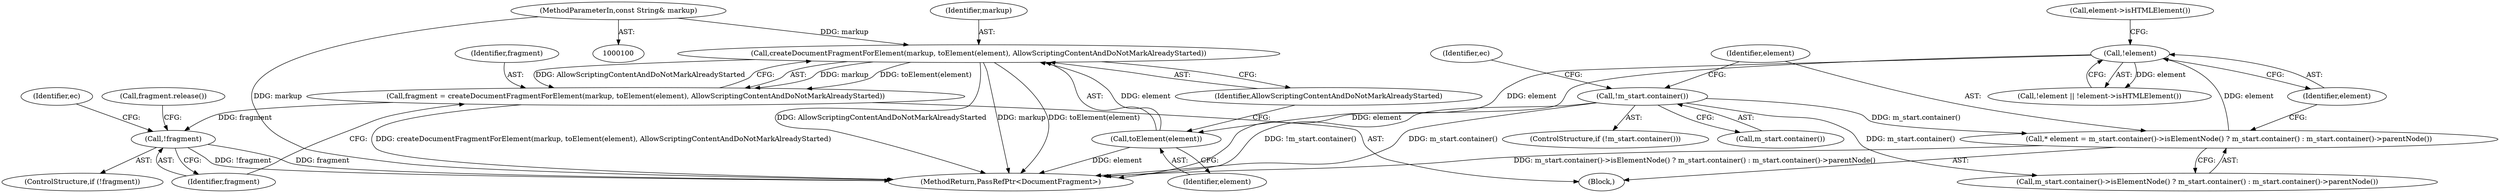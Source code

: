 digraph "1_Chrome_73edae623529f04c668268de49d00324b96166a2@API" {
"1000135" [label="(Call,createDocumentFragmentForElement(markup, toElement(element), AllowScriptingContentAndDoNotMarkAlreadyStarted))"];
"1000101" [label="(MethodParameterIn,const String& markup)"];
"1000137" [label="(Call,toElement(element))"];
"1000122" [label="(Call,!element)"];
"1000114" [label="(Call,* element = m_start.container()->isElementNode() ? m_start.container() : m_start.container()->parentNode())"];
"1000105" [label="(Call,!m_start.container())"];
"1000133" [label="(Call,fragment = createDocumentFragmentForElement(markup, toElement(element), AllowScriptingContentAndDoNotMarkAlreadyStarted))"];
"1000141" [label="(Call,!fragment)"];
"1000106" [label="(Call,m_start.container())"];
"1000140" [label="(ControlStructure,if (!fragment))"];
"1000139" [label="(Identifier,AllowScriptingContentAndDoNotMarkAlreadyStarted)"];
"1000122" [label="(Call,!element)"];
"1000116" [label="(Call,m_start.container()->isElementNode() ? m_start.container() : m_start.container()->parentNode())"];
"1000114" [label="(Call,* element = m_start.container()->isElementNode() ? m_start.container() : m_start.container()->parentNode())"];
"1000101" [label="(MethodParameterIn,const String& markup)"];
"1000125" [label="(Call,element->isHTMLElement())"];
"1000133" [label="(Call,fragment = createDocumentFragmentForElement(markup, toElement(element), AllowScriptingContentAndDoNotMarkAlreadyStarted))"];
"1000103" [label="(Block,)"];
"1000151" [label="(MethodReturn,PassRefPtr<DocumentFragment>)"];
"1000109" [label="(Identifier,ec)"];
"1000150" [label="(Call,fragment.release())"];
"1000136" [label="(Identifier,markup)"];
"1000138" [label="(Identifier,element)"];
"1000115" [label="(Identifier,element)"];
"1000137" [label="(Call,toElement(element))"];
"1000121" [label="(Call,!element || !element->isHTMLElement())"];
"1000142" [label="(Identifier,fragment)"];
"1000123" [label="(Identifier,element)"];
"1000105" [label="(Call,!m_start.container())"];
"1000104" [label="(ControlStructure,if (!m_start.container()))"];
"1000135" [label="(Call,createDocumentFragmentForElement(markup, toElement(element), AllowScriptingContentAndDoNotMarkAlreadyStarted))"];
"1000134" [label="(Identifier,fragment)"];
"1000141" [label="(Call,!fragment)"];
"1000145" [label="(Identifier,ec)"];
"1000135" -> "1000133"  [label="AST: "];
"1000135" -> "1000139"  [label="CFG: "];
"1000136" -> "1000135"  [label="AST: "];
"1000137" -> "1000135"  [label="AST: "];
"1000139" -> "1000135"  [label="AST: "];
"1000133" -> "1000135"  [label="CFG: "];
"1000135" -> "1000151"  [label="DDG: AllowScriptingContentAndDoNotMarkAlreadyStarted"];
"1000135" -> "1000151"  [label="DDG: markup"];
"1000135" -> "1000151"  [label="DDG: toElement(element)"];
"1000135" -> "1000133"  [label="DDG: markup"];
"1000135" -> "1000133"  [label="DDG: toElement(element)"];
"1000135" -> "1000133"  [label="DDG: AllowScriptingContentAndDoNotMarkAlreadyStarted"];
"1000101" -> "1000135"  [label="DDG: markup"];
"1000137" -> "1000135"  [label="DDG: element"];
"1000101" -> "1000100"  [label="AST: "];
"1000101" -> "1000151"  [label="DDG: markup"];
"1000137" -> "1000138"  [label="CFG: "];
"1000138" -> "1000137"  [label="AST: "];
"1000139" -> "1000137"  [label="CFG: "];
"1000137" -> "1000151"  [label="DDG: element"];
"1000122" -> "1000137"  [label="DDG: element"];
"1000122" -> "1000121"  [label="AST: "];
"1000122" -> "1000123"  [label="CFG: "];
"1000123" -> "1000122"  [label="AST: "];
"1000125" -> "1000122"  [label="CFG: "];
"1000121" -> "1000122"  [label="CFG: "];
"1000122" -> "1000151"  [label="DDG: element"];
"1000122" -> "1000121"  [label="DDG: element"];
"1000114" -> "1000122"  [label="DDG: element"];
"1000114" -> "1000103"  [label="AST: "];
"1000114" -> "1000116"  [label="CFG: "];
"1000115" -> "1000114"  [label="AST: "];
"1000116" -> "1000114"  [label="AST: "];
"1000123" -> "1000114"  [label="CFG: "];
"1000114" -> "1000151"  [label="DDG: m_start.container()->isElementNode() ? m_start.container() : m_start.container()->parentNode()"];
"1000105" -> "1000114"  [label="DDG: m_start.container()"];
"1000105" -> "1000104"  [label="AST: "];
"1000105" -> "1000106"  [label="CFG: "];
"1000106" -> "1000105"  [label="AST: "];
"1000109" -> "1000105"  [label="CFG: "];
"1000115" -> "1000105"  [label="CFG: "];
"1000105" -> "1000151"  [label="DDG: !m_start.container()"];
"1000105" -> "1000151"  [label="DDG: m_start.container()"];
"1000105" -> "1000116"  [label="DDG: m_start.container()"];
"1000133" -> "1000103"  [label="AST: "];
"1000134" -> "1000133"  [label="AST: "];
"1000142" -> "1000133"  [label="CFG: "];
"1000133" -> "1000151"  [label="DDG: createDocumentFragmentForElement(markup, toElement(element), AllowScriptingContentAndDoNotMarkAlreadyStarted)"];
"1000133" -> "1000141"  [label="DDG: fragment"];
"1000141" -> "1000140"  [label="AST: "];
"1000141" -> "1000142"  [label="CFG: "];
"1000142" -> "1000141"  [label="AST: "];
"1000145" -> "1000141"  [label="CFG: "];
"1000150" -> "1000141"  [label="CFG: "];
"1000141" -> "1000151"  [label="DDG: fragment"];
"1000141" -> "1000151"  [label="DDG: !fragment"];
}
